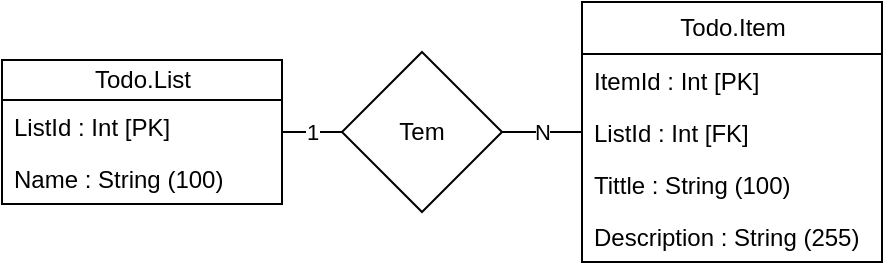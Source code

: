 <mxfile>
    <diagram id="BeCobJbLEE04OkU5vOY4" name="Page-1">
        <mxGraphModel dx="582" dy="289" grid="1" gridSize="10" guides="1" tooltips="1" connect="1" arrows="1" fold="1" page="1" pageScale="1" pageWidth="850" pageHeight="1100" math="0" shadow="0">
            <root>
                <mxCell id="0"/>
                <mxCell id="1" parent="0"/>
                <mxCell id="2" value="Todo.List" style="swimlane;fontStyle=0;childLayout=stackLayout;horizontal=1;startSize=20;fillColor=none;horizontalStack=0;resizeParent=1;resizeParentMax=0;resizeLast=0;collapsible=1;marginBottom=0;html=1;" vertex="1" parent="1">
                    <mxGeometry x="100" y="293" width="140" height="72" as="geometry"/>
                </mxCell>
                <mxCell id="3" value="ListId : Int [PK]" style="text;strokeColor=none;fillColor=none;align=left;verticalAlign=top;spacingLeft=4;spacingRight=4;overflow=hidden;rotatable=0;points=[[0,0.5],[1,0.5]];portConstraint=eastwest;whiteSpace=wrap;html=1;" vertex="1" parent="2">
                    <mxGeometry y="20" width="140" height="26" as="geometry"/>
                </mxCell>
                <mxCell id="4" value="Name : String (100)" style="text;strokeColor=none;fillColor=none;align=left;verticalAlign=top;spacingLeft=4;spacingRight=4;overflow=hidden;rotatable=0;points=[[0,0.5],[1,0.5]];portConstraint=eastwest;whiteSpace=wrap;html=1;" vertex="1" parent="2">
                    <mxGeometry y="46" width="140" height="26" as="geometry"/>
                </mxCell>
                <mxCell id="6" value="Todo.Item" style="swimlane;fontStyle=0;childLayout=stackLayout;horizontal=1;startSize=26;fillColor=none;horizontalStack=0;resizeParent=1;resizeParentMax=0;resizeLast=0;collapsible=1;marginBottom=0;html=1;" vertex="1" parent="1">
                    <mxGeometry x="390" y="264" width="150" height="130" as="geometry">
                        <mxRectangle x="440" y="280" width="90" height="30" as="alternateBounds"/>
                    </mxGeometry>
                </mxCell>
                <mxCell id="7" value="ItemId : Int [PK]" style="text;strokeColor=none;fillColor=none;align=left;verticalAlign=top;spacingLeft=4;spacingRight=4;overflow=hidden;rotatable=0;points=[[0,0.5],[1,0.5]];portConstraint=eastwest;whiteSpace=wrap;html=1;" vertex="1" parent="6">
                    <mxGeometry y="26" width="150" height="26" as="geometry"/>
                </mxCell>
                <mxCell id="8" value="ListId : Int [FK]" style="text;strokeColor=none;fillColor=none;align=left;verticalAlign=top;spacingLeft=4;spacingRight=4;overflow=hidden;rotatable=0;points=[[0,0.5],[1,0.5]];portConstraint=eastwest;whiteSpace=wrap;html=1;" vertex="1" parent="6">
                    <mxGeometry y="52" width="150" height="26" as="geometry"/>
                </mxCell>
                <mxCell id="9" value="Tittle : String (100)" style="text;strokeColor=none;fillColor=none;align=left;verticalAlign=top;spacingLeft=4;spacingRight=4;overflow=hidden;rotatable=0;points=[[0,0.5],[1,0.5]];portConstraint=eastwest;whiteSpace=wrap;html=1;" vertex="1" parent="6">
                    <mxGeometry y="78" width="150" height="26" as="geometry"/>
                </mxCell>
                <mxCell id="17" value="Description : String (255)" style="text;strokeColor=none;fillColor=none;align=left;verticalAlign=top;spacingLeft=4;spacingRight=4;overflow=hidden;rotatable=0;points=[[0,0.5],[1,0.5]];portConstraint=eastwest;whiteSpace=wrap;html=1;" vertex="1" parent="6">
                    <mxGeometry y="104" width="150" height="26" as="geometry"/>
                </mxCell>
                <mxCell id="13" value="1" style="edgeStyle=none;html=1;endArrow=none;" edge="1" parent="1" source="2" target="11">
                    <mxGeometry relative="1" as="geometry">
                        <mxPoint x="220" y="329.583" as="sourcePoint"/>
                        <mxPoint x="440" y="331.417" as="targetPoint"/>
                    </mxGeometry>
                </mxCell>
                <mxCell id="14" value="N" style="edgeStyle=none;html=1;endArrow=none;endFill=0;" edge="1" parent="1" source="11" target="6">
                    <mxGeometry relative="1" as="geometry"/>
                </mxCell>
                <mxCell id="11" value="Tem" style="rhombus;whiteSpace=wrap;html=1;fillColor=none;fontStyle=0;startSize=26;" vertex="1" parent="1">
                    <mxGeometry x="270" y="289" width="80" height="80" as="geometry"/>
                </mxCell>
            </root>
        </mxGraphModel>
    </diagram>
</mxfile>